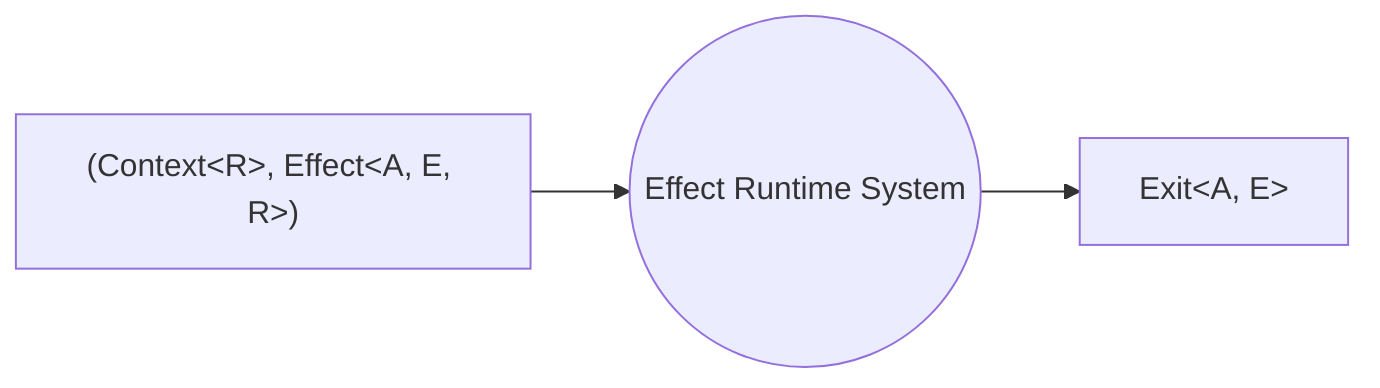flowchart LR
  effect["(Context&lt;R&gt;, Effect&lt;A, E, R&gt;)"] --> runtime(("Effect Runtime System"))
  runtime --> exit["Exit&lt;A, E&gt;"]